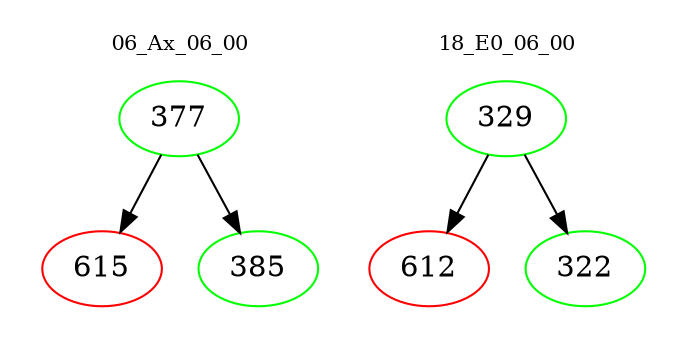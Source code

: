 digraph{
subgraph cluster_0 {
color = white
label = "06_Ax_06_00";
fontsize=10;
T0_377 [label="377", color="green"]
T0_377 -> T0_615 [color="black"]
T0_615 [label="615", color="red"]
T0_377 -> T0_385 [color="black"]
T0_385 [label="385", color="green"]
}
subgraph cluster_1 {
color = white
label = "18_E0_06_00";
fontsize=10;
T1_329 [label="329", color="green"]
T1_329 -> T1_612 [color="black"]
T1_612 [label="612", color="red"]
T1_329 -> T1_322 [color="black"]
T1_322 [label="322", color="green"]
}
}
